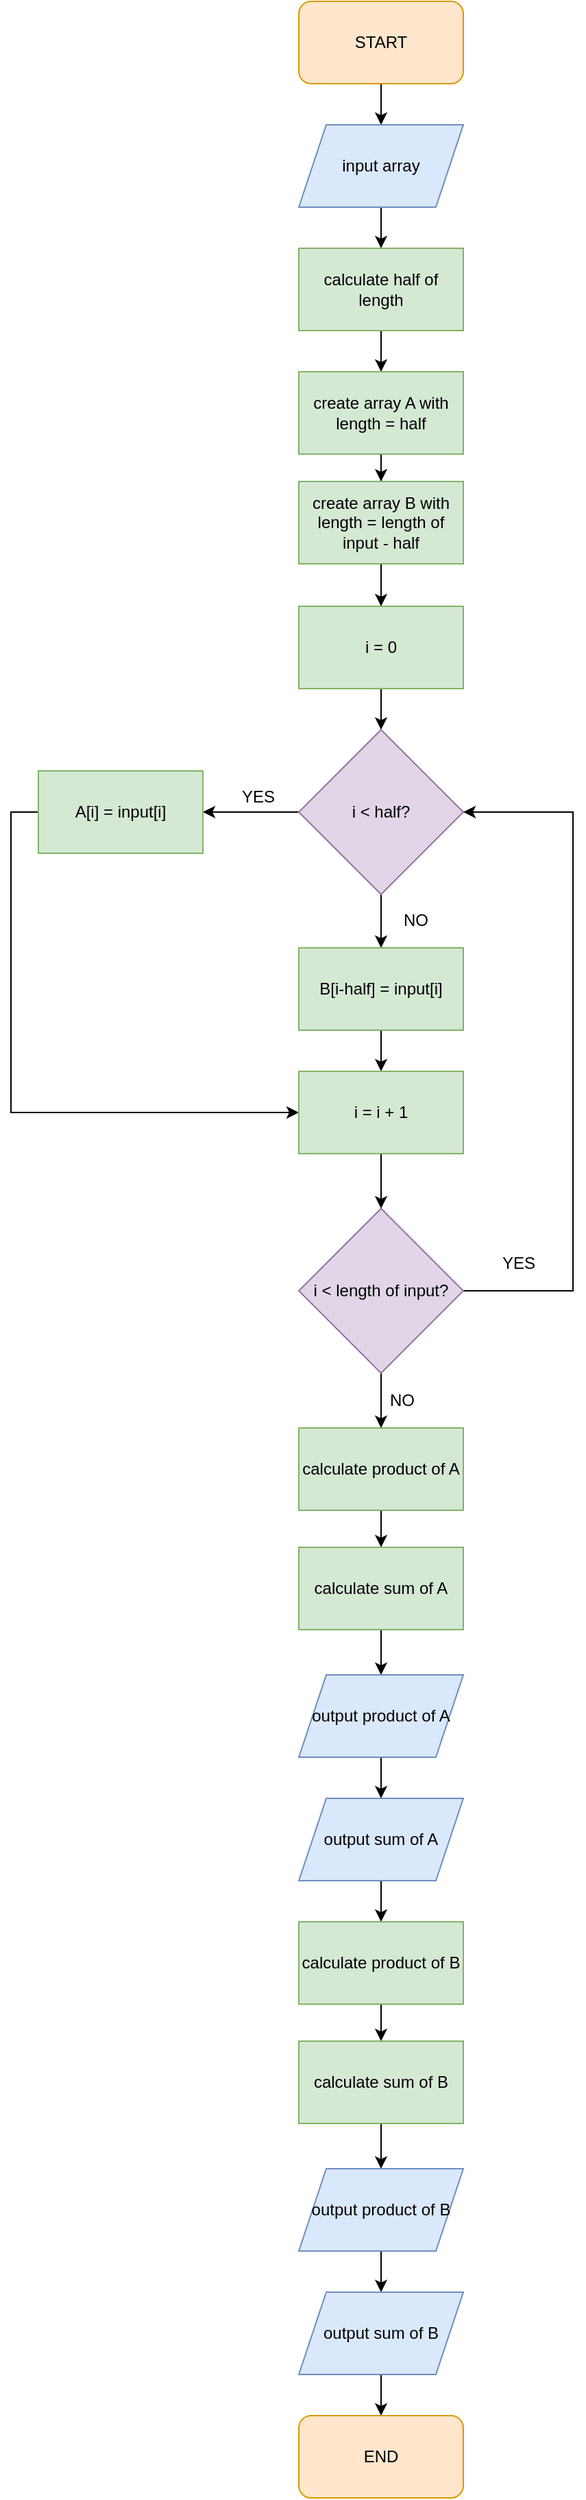 <mxfile version="16.5.3" type="github">
  <diagram id="-LZf9AefiTZmt2H-gcMA" name="Page-1">
    <mxGraphModel dx="559" dy="311" grid="1" gridSize="10" guides="1" tooltips="1" connect="1" arrows="1" fold="1" page="1" pageScale="1" pageWidth="1654" pageHeight="2336" math="0" shadow="0">
      <root>
        <mxCell id="0" />
        <mxCell id="1" parent="0" />
        <mxCell id="YdoLaFFyJgVWIJCRqXyl-4" style="edgeStyle=orthogonalEdgeStyle;rounded=0;orthogonalLoop=1;jettySize=auto;html=1;exitX=0.5;exitY=1;exitDx=0;exitDy=0;entryX=0.5;entryY=0;entryDx=0;entryDy=0;" parent="1" source="YdoLaFFyJgVWIJCRqXyl-1" target="YdoLaFFyJgVWIJCRqXyl-2" edge="1">
          <mxGeometry relative="1" as="geometry" />
        </mxCell>
        <mxCell id="YdoLaFFyJgVWIJCRqXyl-1" value="START" style="rounded=1;whiteSpace=wrap;html=1;fillColor=#ffe6cc;strokeColor=#d79b00;" parent="1" vertex="1">
          <mxGeometry x="350" y="20" width="120" height="60" as="geometry" />
        </mxCell>
        <mxCell id="YdoLaFFyJgVWIJCRqXyl-6" style="edgeStyle=orthogonalEdgeStyle;rounded=0;orthogonalLoop=1;jettySize=auto;html=1;exitX=0.5;exitY=1;exitDx=0;exitDy=0;" parent="1" source="YdoLaFFyJgVWIJCRqXyl-2" target="YdoLaFFyJgVWIJCRqXyl-5" edge="1">
          <mxGeometry relative="1" as="geometry" />
        </mxCell>
        <mxCell id="YdoLaFFyJgVWIJCRqXyl-2" value="input array" style="shape=parallelogram;perimeter=parallelogramPerimeter;whiteSpace=wrap;html=1;fixedSize=1;fillColor=#dae8fc;strokeColor=#6c8ebf;" parent="1" vertex="1">
          <mxGeometry x="350" y="110" width="120" height="60" as="geometry" />
        </mxCell>
        <mxCell id="YdoLaFFyJgVWIJCRqXyl-14" style="edgeStyle=orthogonalEdgeStyle;rounded=0;orthogonalLoop=1;jettySize=auto;html=1;exitX=0.5;exitY=1;exitDx=0;exitDy=0;" parent="1" source="YdoLaFFyJgVWIJCRqXyl-5" target="YdoLaFFyJgVWIJCRqXyl-12" edge="1">
          <mxGeometry relative="1" as="geometry" />
        </mxCell>
        <mxCell id="YdoLaFFyJgVWIJCRqXyl-5" value="calculate half of length" style="rounded=0;whiteSpace=wrap;html=1;fillColor=#d5e8d4;strokeColor=#82b366;" parent="1" vertex="1">
          <mxGeometry x="350" y="200" width="120" height="60" as="geometry" />
        </mxCell>
        <mxCell id="YdoLaFFyJgVWIJCRqXyl-10" style="edgeStyle=orthogonalEdgeStyle;rounded=0;orthogonalLoop=1;jettySize=auto;html=1;exitX=0.5;exitY=1;exitDx=0;exitDy=0;" parent="1" source="YdoLaFFyJgVWIJCRqXyl-7" target="YdoLaFFyJgVWIJCRqXyl-9" edge="1">
          <mxGeometry relative="1" as="geometry" />
        </mxCell>
        <mxCell id="YdoLaFFyJgVWIJCRqXyl-7" value="i = 0" style="rounded=0;whiteSpace=wrap;html=1;fillColor=#d5e8d4;strokeColor=#82b366;" parent="1" vertex="1">
          <mxGeometry x="350" y="461" width="120" height="60" as="geometry" />
        </mxCell>
        <mxCell id="YdoLaFFyJgVWIJCRqXyl-19" style="edgeStyle=orthogonalEdgeStyle;rounded=0;orthogonalLoop=1;jettySize=auto;html=1;exitX=0;exitY=0.5;exitDx=0;exitDy=0;" parent="1" source="YdoLaFFyJgVWIJCRqXyl-9" target="YdoLaFFyJgVWIJCRqXyl-17" edge="1">
          <mxGeometry relative="1" as="geometry" />
        </mxCell>
        <mxCell id="BAEJwW1rO8zmvS7_S3al-7" style="edgeStyle=orthogonalEdgeStyle;rounded=0;orthogonalLoop=1;jettySize=auto;html=1;exitX=0.5;exitY=1;exitDx=0;exitDy=0;" edge="1" parent="1" source="YdoLaFFyJgVWIJCRqXyl-9" target="YdoLaFFyJgVWIJCRqXyl-18">
          <mxGeometry relative="1" as="geometry" />
        </mxCell>
        <mxCell id="YdoLaFFyJgVWIJCRqXyl-9" value="i &amp;lt; half?" style="rhombus;whiteSpace=wrap;html=1;fillColor=#e1d5e7;strokeColor=#9673a6;" parent="1" vertex="1">
          <mxGeometry x="350" y="551" width="120" height="120" as="geometry" />
        </mxCell>
        <mxCell id="YdoLaFFyJgVWIJCRqXyl-15" style="edgeStyle=orthogonalEdgeStyle;rounded=0;orthogonalLoop=1;jettySize=auto;html=1;exitX=0.5;exitY=1;exitDx=0;exitDy=0;" parent="1" source="YdoLaFFyJgVWIJCRqXyl-12" target="YdoLaFFyJgVWIJCRqXyl-13" edge="1">
          <mxGeometry relative="1" as="geometry" />
        </mxCell>
        <mxCell id="YdoLaFFyJgVWIJCRqXyl-12" value="create array A with length = half" style="rounded=0;whiteSpace=wrap;html=1;fillColor=#d5e8d4;strokeColor=#82b366;" parent="1" vertex="1">
          <mxGeometry x="350" y="290" width="120" height="60" as="geometry" />
        </mxCell>
        <mxCell id="YdoLaFFyJgVWIJCRqXyl-16" style="edgeStyle=orthogonalEdgeStyle;rounded=0;orthogonalLoop=1;jettySize=auto;html=1;exitX=0.5;exitY=1;exitDx=0;exitDy=0;" parent="1" source="YdoLaFFyJgVWIJCRqXyl-13" target="YdoLaFFyJgVWIJCRqXyl-7" edge="1">
          <mxGeometry relative="1" as="geometry" />
        </mxCell>
        <mxCell id="YdoLaFFyJgVWIJCRqXyl-13" value="create array B with length = length of input - half" style="rounded=0;whiteSpace=wrap;html=1;fillColor=#d5e8d4;strokeColor=#82b366;" parent="1" vertex="1">
          <mxGeometry x="350" y="370" width="120" height="60" as="geometry" />
        </mxCell>
        <mxCell id="YdoLaFFyJgVWIJCRqXyl-26" style="edgeStyle=orthogonalEdgeStyle;rounded=0;orthogonalLoop=1;jettySize=auto;html=1;exitX=0;exitY=0.5;exitDx=0;exitDy=0;entryX=0;entryY=0.5;entryDx=0;entryDy=0;" parent="1" source="YdoLaFFyJgVWIJCRqXyl-17" target="YdoLaFFyJgVWIJCRqXyl-23" edge="1">
          <mxGeometry relative="1" as="geometry" />
        </mxCell>
        <mxCell id="YdoLaFFyJgVWIJCRqXyl-17" value="A[i] = input[i]" style="rounded=0;whiteSpace=wrap;html=1;fillColor=#d5e8d4;strokeColor=#82b366;" parent="1" vertex="1">
          <mxGeometry x="160" y="581" width="120" height="60" as="geometry" />
        </mxCell>
        <mxCell id="BAEJwW1rO8zmvS7_S3al-6" style="edgeStyle=orthogonalEdgeStyle;rounded=0;orthogonalLoop=1;jettySize=auto;html=1;exitX=0.5;exitY=1;exitDx=0;exitDy=0;" edge="1" parent="1" source="YdoLaFFyJgVWIJCRqXyl-18" target="YdoLaFFyJgVWIJCRqXyl-23">
          <mxGeometry relative="1" as="geometry" />
        </mxCell>
        <mxCell id="YdoLaFFyJgVWIJCRqXyl-18" value="B[i-half] = input[i]" style="rounded=0;whiteSpace=wrap;html=1;fillColor=#d5e8d4;strokeColor=#82b366;" parent="1" vertex="1">
          <mxGeometry x="350" y="710" width="120" height="60" as="geometry" />
        </mxCell>
        <mxCell id="BAEJwW1rO8zmvS7_S3al-15" style="edgeStyle=orthogonalEdgeStyle;rounded=0;orthogonalLoop=1;jettySize=auto;html=1;exitX=0.5;exitY=1;exitDx=0;exitDy=0;" edge="1" parent="1" source="YdoLaFFyJgVWIJCRqXyl-21" target="YdoLaFFyJgVWIJCRqXyl-22">
          <mxGeometry relative="1" as="geometry" />
        </mxCell>
        <mxCell id="YdoLaFFyJgVWIJCRqXyl-21" value="calculate product of A" style="rounded=0;whiteSpace=wrap;html=1;fillColor=#d5e8d4;strokeColor=#82b366;" parent="1" vertex="1">
          <mxGeometry x="350" y="1060" width="120" height="60" as="geometry" />
        </mxCell>
        <mxCell id="BAEJwW1rO8zmvS7_S3al-16" style="edgeStyle=orthogonalEdgeStyle;rounded=0;orthogonalLoop=1;jettySize=auto;html=1;exitX=0.5;exitY=1;exitDx=0;exitDy=0;" edge="1" parent="1" source="YdoLaFFyJgVWIJCRqXyl-22" target="BAEJwW1rO8zmvS7_S3al-12">
          <mxGeometry relative="1" as="geometry" />
        </mxCell>
        <mxCell id="YdoLaFFyJgVWIJCRqXyl-22" value="calculate sum of A" style="rounded=0;whiteSpace=wrap;html=1;fillColor=#d5e8d4;strokeColor=#82b366;" parent="1" vertex="1">
          <mxGeometry x="350" y="1147" width="120" height="60" as="geometry" />
        </mxCell>
        <mxCell id="BAEJwW1rO8zmvS7_S3al-1" style="edgeStyle=orthogonalEdgeStyle;rounded=0;orthogonalLoop=1;jettySize=auto;html=1;exitX=0.5;exitY=1;exitDx=0;exitDy=0;" edge="1" parent="1" source="YdoLaFFyJgVWIJCRqXyl-23" target="YdoLaFFyJgVWIJCRqXyl-24">
          <mxGeometry relative="1" as="geometry" />
        </mxCell>
        <mxCell id="YdoLaFFyJgVWIJCRqXyl-23" value="i = i + 1" style="rounded=0;whiteSpace=wrap;html=1;fillColor=#d5e8d4;strokeColor=#82b366;" parent="1" vertex="1">
          <mxGeometry x="350" y="800" width="120" height="60" as="geometry" />
        </mxCell>
        <mxCell id="BAEJwW1rO8zmvS7_S3al-10" style="edgeStyle=orthogonalEdgeStyle;rounded=0;orthogonalLoop=1;jettySize=auto;html=1;exitX=1;exitY=0.5;exitDx=0;exitDy=0;entryX=1;entryY=0.5;entryDx=0;entryDy=0;" edge="1" parent="1" source="YdoLaFFyJgVWIJCRqXyl-24" target="YdoLaFFyJgVWIJCRqXyl-9">
          <mxGeometry relative="1" as="geometry">
            <Array as="points">
              <mxPoint x="550" y="960" />
              <mxPoint x="550" y="611" />
            </Array>
          </mxGeometry>
        </mxCell>
        <mxCell id="BAEJwW1rO8zmvS7_S3al-14" style="edgeStyle=orthogonalEdgeStyle;rounded=0;orthogonalLoop=1;jettySize=auto;html=1;exitX=0.5;exitY=1;exitDx=0;exitDy=0;entryX=0.5;entryY=0;entryDx=0;entryDy=0;" edge="1" parent="1" source="YdoLaFFyJgVWIJCRqXyl-24" target="YdoLaFFyJgVWIJCRqXyl-21">
          <mxGeometry relative="1" as="geometry" />
        </mxCell>
        <mxCell id="YdoLaFFyJgVWIJCRqXyl-24" value="i &amp;lt; length of input?" style="rhombus;whiteSpace=wrap;html=1;fillColor=#e1d5e7;strokeColor=#9673a6;" parent="1" vertex="1">
          <mxGeometry x="350" y="900" width="120" height="120" as="geometry" />
        </mxCell>
        <mxCell id="BAEJwW1rO8zmvS7_S3al-8" value="YES" style="text;html=1;align=center;verticalAlign=middle;resizable=0;points=[];autosize=1;strokeColor=none;fillColor=none;" vertex="1" parent="1">
          <mxGeometry x="300" y="590" width="40" height="20" as="geometry" />
        </mxCell>
        <mxCell id="BAEJwW1rO8zmvS7_S3al-9" value="NO" style="text;html=1;align=center;verticalAlign=middle;resizable=0;points=[];autosize=1;strokeColor=none;fillColor=none;" vertex="1" parent="1">
          <mxGeometry x="420" y="680" width="30" height="20" as="geometry" />
        </mxCell>
        <mxCell id="BAEJwW1rO8zmvS7_S3al-11" value="YES" style="text;html=1;align=center;verticalAlign=middle;resizable=0;points=[];autosize=1;strokeColor=none;fillColor=none;" vertex="1" parent="1">
          <mxGeometry x="490" y="930" width="40" height="20" as="geometry" />
        </mxCell>
        <mxCell id="BAEJwW1rO8zmvS7_S3al-17" style="edgeStyle=orthogonalEdgeStyle;rounded=0;orthogonalLoop=1;jettySize=auto;html=1;exitX=0.5;exitY=1;exitDx=0;exitDy=0;" edge="1" parent="1">
          <mxGeometry relative="1" as="geometry">
            <mxPoint x="370" y="1440" as="sourcePoint" />
            <mxPoint x="370" y="1470" as="targetPoint" />
          </mxGeometry>
        </mxCell>
        <mxCell id="BAEJwW1rO8zmvS7_S3al-25" style="edgeStyle=orthogonalEdgeStyle;rounded=0;orthogonalLoop=1;jettySize=auto;html=1;exitX=0.5;exitY=1;exitDx=0;exitDy=0;" edge="1" parent="1" source="BAEJwW1rO8zmvS7_S3al-12" target="BAEJwW1rO8zmvS7_S3al-13">
          <mxGeometry relative="1" as="geometry" />
        </mxCell>
        <mxCell id="BAEJwW1rO8zmvS7_S3al-12" value="output product of A" style="shape=parallelogram;perimeter=parallelogramPerimeter;whiteSpace=wrap;html=1;fixedSize=1;fillColor=#dae8fc;strokeColor=#6c8ebf;" vertex="1" parent="1">
          <mxGeometry x="350" y="1240" width="120" height="60" as="geometry" />
        </mxCell>
        <mxCell id="BAEJwW1rO8zmvS7_S3al-26" style="edgeStyle=orthogonalEdgeStyle;rounded=0;orthogonalLoop=1;jettySize=auto;html=1;exitX=0.5;exitY=1;exitDx=0;exitDy=0;" edge="1" parent="1" source="BAEJwW1rO8zmvS7_S3al-13" target="BAEJwW1rO8zmvS7_S3al-19">
          <mxGeometry relative="1" as="geometry" />
        </mxCell>
        <mxCell id="BAEJwW1rO8zmvS7_S3al-13" value="output sum of A" style="shape=parallelogram;perimeter=parallelogramPerimeter;whiteSpace=wrap;html=1;fixedSize=1;fillColor=#dae8fc;strokeColor=#6c8ebf;" vertex="1" parent="1">
          <mxGeometry x="350" y="1330" width="120" height="60" as="geometry" />
        </mxCell>
        <mxCell id="BAEJwW1rO8zmvS7_S3al-18" style="edgeStyle=orthogonalEdgeStyle;rounded=0;orthogonalLoop=1;jettySize=auto;html=1;exitX=0.5;exitY=1;exitDx=0;exitDy=0;" edge="1" parent="1" source="BAEJwW1rO8zmvS7_S3al-19" target="BAEJwW1rO8zmvS7_S3al-21">
          <mxGeometry relative="1" as="geometry" />
        </mxCell>
        <mxCell id="BAEJwW1rO8zmvS7_S3al-19" value="calculate product of B" style="rounded=0;whiteSpace=wrap;html=1;fillColor=#d5e8d4;strokeColor=#82b366;" vertex="1" parent="1">
          <mxGeometry x="350" y="1420" width="120" height="60" as="geometry" />
        </mxCell>
        <mxCell id="BAEJwW1rO8zmvS7_S3al-20" style="edgeStyle=orthogonalEdgeStyle;rounded=0;orthogonalLoop=1;jettySize=auto;html=1;exitX=0.5;exitY=1;exitDx=0;exitDy=0;" edge="1" parent="1" source="BAEJwW1rO8zmvS7_S3al-21" target="BAEJwW1rO8zmvS7_S3al-23">
          <mxGeometry relative="1" as="geometry" />
        </mxCell>
        <mxCell id="BAEJwW1rO8zmvS7_S3al-21" value="calculate sum of B" style="rounded=0;whiteSpace=wrap;html=1;fillColor=#d5e8d4;strokeColor=#82b366;" vertex="1" parent="1">
          <mxGeometry x="350" y="1507" width="120" height="60" as="geometry" />
        </mxCell>
        <mxCell id="BAEJwW1rO8zmvS7_S3al-22" style="edgeStyle=orthogonalEdgeStyle;rounded=0;orthogonalLoop=1;jettySize=auto;html=1;exitX=0.5;exitY=1;exitDx=0;exitDy=0;" edge="1" parent="1" source="BAEJwW1rO8zmvS7_S3al-23" target="BAEJwW1rO8zmvS7_S3al-24">
          <mxGeometry relative="1" as="geometry" />
        </mxCell>
        <mxCell id="BAEJwW1rO8zmvS7_S3al-23" value="output product of B" style="shape=parallelogram;perimeter=parallelogramPerimeter;whiteSpace=wrap;html=1;fixedSize=1;fillColor=#dae8fc;strokeColor=#6c8ebf;" vertex="1" parent="1">
          <mxGeometry x="350" y="1600" width="120" height="60" as="geometry" />
        </mxCell>
        <mxCell id="BAEJwW1rO8zmvS7_S3al-28" style="edgeStyle=orthogonalEdgeStyle;rounded=0;orthogonalLoop=1;jettySize=auto;html=1;exitX=0.5;exitY=1;exitDx=0;exitDy=0;" edge="1" parent="1" source="BAEJwW1rO8zmvS7_S3al-24" target="BAEJwW1rO8zmvS7_S3al-27">
          <mxGeometry relative="1" as="geometry" />
        </mxCell>
        <mxCell id="BAEJwW1rO8zmvS7_S3al-24" value="output sum of B" style="shape=parallelogram;perimeter=parallelogramPerimeter;whiteSpace=wrap;html=1;fixedSize=1;fillColor=#dae8fc;strokeColor=#6c8ebf;" vertex="1" parent="1">
          <mxGeometry x="350" y="1690" width="120" height="60" as="geometry" />
        </mxCell>
        <mxCell id="BAEJwW1rO8zmvS7_S3al-27" value="END" style="rounded=1;whiteSpace=wrap;html=1;fillColor=#ffe6cc;strokeColor=#d79b00;" vertex="1" parent="1">
          <mxGeometry x="350" y="1780" width="120" height="60" as="geometry" />
        </mxCell>
        <mxCell id="BAEJwW1rO8zmvS7_S3al-29" value="NO" style="text;html=1;align=center;verticalAlign=middle;resizable=0;points=[];autosize=1;strokeColor=none;fillColor=none;" vertex="1" parent="1">
          <mxGeometry x="410" y="1030" width="30" height="20" as="geometry" />
        </mxCell>
      </root>
    </mxGraphModel>
  </diagram>
</mxfile>
